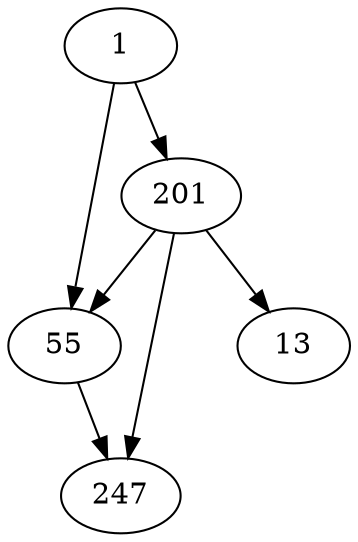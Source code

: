 digraph gamebook {

 
1->201

1->55
                                                     55->247
                                                                                                                                                 201->13

201->247

201->55
                                                                                                                                                                                                       }
